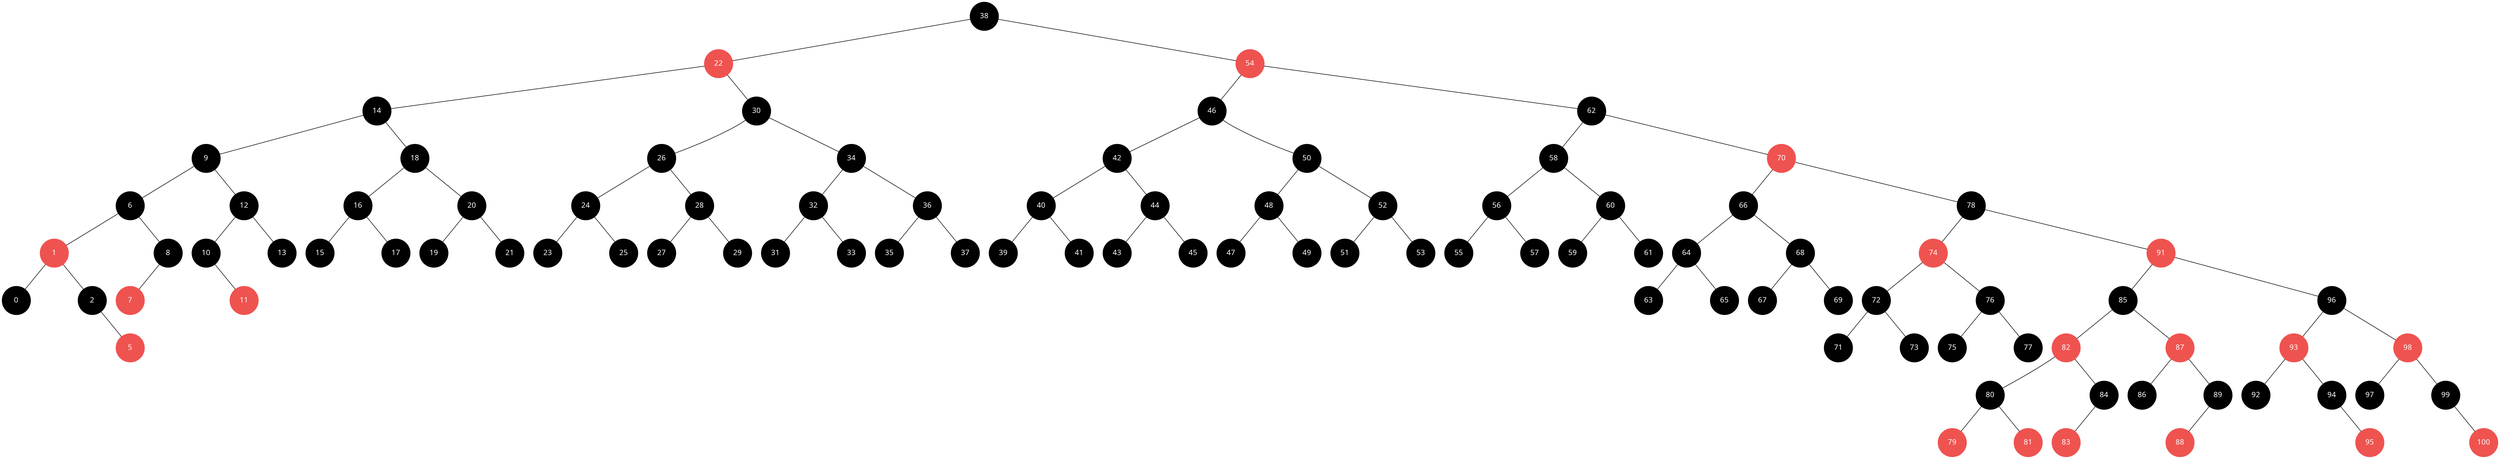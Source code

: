 digraph {
	graph [fontname=InputMono]
	node [shape=circle]
	node [style=filled]
	node [color=black]
	node [fixedsize=true]
	node [height=0.75]
	node [width=0.75]
	node [fontcolor=white]
	node [fontname=InputMono]
	edge [arrowhead=none]
	edge [style=filled]
	edge [weight=10]
	edge [color=black]
	node [color=black]
	38
	edge [weight=10]
	edge [color=black]
	node [color="#ef5350"]
	22
		38 -> 22
	edge [weight=100]
	edge [color=white]
	node [color=white]
	"[38"
		38 -> "[38"
	edge [weight=10]
	edge [color=black]
	node [color="#ef5350"]
	54
		38 -> 54
	edge [weight=10]
	edge [color=black]
	node [color=black]
	46
		54 -> 46
	edge [weight=100]
	edge [color=white]
	node [color=white]
	"[54"
		54 -> "[54"
	edge [weight=10]
	edge [color=black]
	node [color=black]
	62
		54 -> 62
	edge [weight=10]
	edge [color=black]
	node [color=black]
	58
		62 -> 58
	edge [weight=100]
	edge [color=white]
	node [color=white]
	"[62"
		62 -> "[62"
	edge [weight=10]
	edge [color=black]
	node [color="#ef5350"]
	70
		62 -> 70
	edge [weight=10]
	edge [color=black]
	node [color=black]
	66
		70 -> 66
	edge [weight=100]
	edge [color=white]
	node [color=white]
	"[70"
		70 -> "[70"
	edge [weight=10]
	edge [color=black]
	node [color=black]
	78
		70 -> 78
	edge [weight=10]
	edge [color=black]
	node [color="#ef5350"]
	74
		78 -> 74
	edge [weight=100]
	edge [color=white]
	node [color=white]
	"[78"
		78 -> "[78"
	edge [weight=10]
	edge [color=black]
	node [color="#ef5350"]
	91
		78 -> 91
	edge [weight=10]
	edge [color=black]
	node [color=black]
	85
		91 -> 85
	edge [weight=100]
	edge [color=white]
	node [color=white]
	"[91"
		91 -> "[91"
	edge [weight=10]
	edge [color=black]
	node [color=black]
	96
		91 -> 96
	edge [weight=10]
	edge [color=black]
	node [color="#ef5350"]
	93
		96 -> 93
	edge [weight=100]
	edge [color=white]
	node [color=white]
	"[96"
		96 -> "[96"
	edge [weight=10]
	edge [color=black]
	node [color="#ef5350"]
	98
		96 -> 98
	edge [weight=10]
	edge [color=black]
	node [color=black]
	97
		98 -> 97
	edge [weight=100]
	edge [color=white]
	node [color=white]
	"[98"
		98 -> "[98"
	edge [weight=10]
	edge [color=black]
	node [color=black]
	99
		98 -> 99
	edge [weight=100]
	edge [color=white]
	node [color=white]
	"|99"
		99 -> "|99"
	edge [weight=10]
	edge [color=black]
	node [color="#ef5350"]
	100
		99 -> 100
	edge [weight=10]
	edge [color=black]
	node [color=black]
	92
		93 -> 92
	edge [weight=100]
	edge [color=white]
	node [color=white]
	"[93"
		93 -> "[93"
	edge [weight=10]
	edge [color=black]
	node [color=black]
	94
		93 -> 94
	edge [weight=100]
	edge [color=white]
	node [color=white]
	"|94"
		94 -> "|94"
	edge [weight=10]
	edge [color=black]
	node [color="#ef5350"]
	95
		94 -> 95
	edge [weight=10]
	edge [color=black]
	node [color="#ef5350"]
	82
		85 -> 82
	edge [weight=100]
	edge [color=white]
	node [color=white]
	"[85"
		85 -> "[85"
	edge [weight=10]
	edge [color=black]
	node [color="#ef5350"]
	87
		85 -> 87
	edge [weight=10]
	edge [color=black]
	node [color=black]
	86
		87 -> 86
	edge [weight=100]
	edge [color=white]
	node [color=white]
	"[87"
		87 -> "[87"
	edge [weight=10]
	edge [color=black]
	node [color=black]
	89
		87 -> 89
	edge [weight=10]
	edge [color=black]
	node [color="#ef5350"]
	88
		89 -> 88
	edge [weight=100]
	edge [color=white]
	node [color=white]
	"]89"
		89 -> "]89"
	edge [weight=10]
	edge [color=black]
	node [color=black]
	80
		82 -> 80
	edge [weight=100]
	edge [color=white]
	node [color=white]
	"[82"
		82 -> "[82"
	edge [weight=10]
	edge [color=black]
	node [color=black]
	84
		82 -> 84
	edge [weight=10]
	edge [color=black]
	node [color="#ef5350"]
	83
		84 -> 83
	edge [weight=100]
	edge [color=white]
	node [color=white]
	"]84"
		84 -> "]84"
	edge [weight=10]
	edge [color=black]
	node [color="#ef5350"]
	79
		80 -> 79
	edge [weight=100]
	edge [color=white]
	node [color=white]
	"[80"
		80 -> "[80"
	edge [weight=10]
	edge [color=black]
	node [color="#ef5350"]
	81
		80 -> 81
	edge [weight=10]
	edge [color=black]
	node [color=black]
	72
		74 -> 72
	edge [weight=100]
	edge [color=white]
	node [color=white]
	"[74"
		74 -> "[74"
	edge [weight=10]
	edge [color=black]
	node [color=black]
	76
		74 -> 76
	edge [weight=10]
	edge [color=black]
	node [color=black]
	75
		76 -> 75
	edge [weight=100]
	edge [color=white]
	node [color=white]
	"[76"
		76 -> "[76"
	edge [weight=10]
	edge [color=black]
	node [color=black]
	77
		76 -> 77
	edge [weight=10]
	edge [color=black]
	node [color=black]
	71
		72 -> 71
	edge [weight=100]
	edge [color=white]
	node [color=white]
	"[72"
		72 -> "[72"
	edge [weight=10]
	edge [color=black]
	node [color=black]
	73
		72 -> 73
	edge [weight=10]
	edge [color=black]
	node [color=black]
	64
		66 -> 64
	edge [weight=100]
	edge [color=white]
	node [color=white]
	"[66"
		66 -> "[66"
	edge [weight=10]
	edge [color=black]
	node [color=black]
	68
		66 -> 68
	edge [weight=10]
	edge [color=black]
	node [color=black]
	67
		68 -> 67
	edge [weight=100]
	edge [color=white]
	node [color=white]
	"[68"
		68 -> "[68"
	edge [weight=10]
	edge [color=black]
	node [color=black]
	69
		68 -> 69
	edge [weight=10]
	edge [color=black]
	node [color=black]
	63
		64 -> 63
	edge [weight=100]
	edge [color=white]
	node [color=white]
	"[64"
		64 -> "[64"
	edge [weight=10]
	edge [color=black]
	node [color=black]
	65
		64 -> 65
	edge [weight=10]
	edge [color=black]
	node [color=black]
	56
		58 -> 56
	edge [weight=100]
	edge [color=white]
	node [color=white]
	"[58"
		58 -> "[58"
	edge [weight=10]
	edge [color=black]
	node [color=black]
	60
		58 -> 60
	edge [weight=10]
	edge [color=black]
	node [color=black]
	59
		60 -> 59
	edge [weight=100]
	edge [color=white]
	node [color=white]
	"[60"
		60 -> "[60"
	edge [weight=10]
	edge [color=black]
	node [color=black]
	61
		60 -> 61
	edge [weight=10]
	edge [color=black]
	node [color=black]
	55
		56 -> 55
	edge [weight=100]
	edge [color=white]
	node [color=white]
	"[56"
		56 -> "[56"
	edge [weight=10]
	edge [color=black]
	node [color=black]
	57
		56 -> 57
	edge [weight=10]
	edge [color=black]
	node [color=black]
	42
		46 -> 42
	edge [weight=100]
	edge [color=white]
	node [color=white]
	"[46"
		46 -> "[46"
	edge [weight=10]
	edge [color=black]
	node [color=black]
	50
		46 -> 50
	edge [weight=10]
	edge [color=black]
	node [color=black]
	48
		50 -> 48
	edge [weight=100]
	edge [color=white]
	node [color=white]
	"[50"
		50 -> "[50"
	edge [weight=10]
	edge [color=black]
	node [color=black]
	52
		50 -> 52
	edge [weight=10]
	edge [color=black]
	node [color=black]
	51
		52 -> 51
	edge [weight=100]
	edge [color=white]
	node [color=white]
	"[52"
		52 -> "[52"
	edge [weight=10]
	edge [color=black]
	node [color=black]
	53
		52 -> 53
	edge [weight=10]
	edge [color=black]
	node [color=black]
	47
		48 -> 47
	edge [weight=100]
	edge [color=white]
	node [color=white]
	"[48"
		48 -> "[48"
	edge [weight=10]
	edge [color=black]
	node [color=black]
	49
		48 -> 49
	edge [weight=10]
	edge [color=black]
	node [color=black]
	40
		42 -> 40
	edge [weight=100]
	edge [color=white]
	node [color=white]
	"[42"
		42 -> "[42"
	edge [weight=10]
	edge [color=black]
	node [color=black]
	44
		42 -> 44
	edge [weight=10]
	edge [color=black]
	node [color=black]
	43
		44 -> 43
	edge [weight=100]
	edge [color=white]
	node [color=white]
	"[44"
		44 -> "[44"
	edge [weight=10]
	edge [color=black]
	node [color=black]
	45
		44 -> 45
	edge [weight=10]
	edge [color=black]
	node [color=black]
	39
		40 -> 39
	edge [weight=100]
	edge [color=white]
	node [color=white]
	"[40"
		40 -> "[40"
	edge [weight=10]
	edge [color=black]
	node [color=black]
	41
		40 -> 41
	edge [weight=10]
	edge [color=black]
	node [color=black]
	14
		22 -> 14
	edge [weight=100]
	edge [color=white]
	node [color=white]
	"[22"
		22 -> "[22"
	edge [weight=10]
	edge [color=black]
	node [color=black]
	30
		22 -> 30
	edge [weight=10]
	edge [color=black]
	node [color=black]
	26
		30 -> 26
	edge [weight=100]
	edge [color=white]
	node [color=white]
	"[30"
		30 -> "[30"
	edge [weight=10]
	edge [color=black]
	node [color=black]
	34
		30 -> 34
	edge [weight=10]
	edge [color=black]
	node [color=black]
	32
		34 -> 32
	edge [weight=100]
	edge [color=white]
	node [color=white]
	"[34"
		34 -> "[34"
	edge [weight=10]
	edge [color=black]
	node [color=black]
	36
		34 -> 36
	edge [weight=10]
	edge [color=black]
	node [color=black]
	35
		36 -> 35
	edge [weight=100]
	edge [color=white]
	node [color=white]
	"[36"
		36 -> "[36"
	edge [weight=10]
	edge [color=black]
	node [color=black]
	37
		36 -> 37
	edge [weight=10]
	edge [color=black]
	node [color=black]
	31
		32 -> 31
	edge [weight=100]
	edge [color=white]
	node [color=white]
	"[32"
		32 -> "[32"
	edge [weight=10]
	edge [color=black]
	node [color=black]
	33
		32 -> 33
	edge [weight=10]
	edge [color=black]
	node [color=black]
	24
		26 -> 24
	edge [weight=100]
	edge [color=white]
	node [color=white]
	"[26"
		26 -> "[26"
	edge [weight=10]
	edge [color=black]
	node [color=black]
	28
		26 -> 28
	edge [weight=10]
	edge [color=black]
	node [color=black]
	27
		28 -> 27
	edge [weight=100]
	edge [color=white]
	node [color=white]
	"[28"
		28 -> "[28"
	edge [weight=10]
	edge [color=black]
	node [color=black]
	29
		28 -> 29
	edge [weight=10]
	edge [color=black]
	node [color=black]
	23
		24 -> 23
	edge [weight=100]
	edge [color=white]
	node [color=white]
	"[24"
		24 -> "[24"
	edge [weight=10]
	edge [color=black]
	node [color=black]
	25
		24 -> 25
	edge [weight=10]
	edge [color=black]
	node [color=black]
	9
		14 -> 9
	edge [weight=100]
	edge [color=white]
	node [color=white]
	"[14"
		14 -> "[14"
	edge [weight=10]
	edge [color=black]
	node [color=black]
	18
		14 -> 18
	edge [weight=10]
	edge [color=black]
	node [color=black]
	16
		18 -> 16
	edge [weight=100]
	edge [color=white]
	node [color=white]
	"[18"
		18 -> "[18"
	edge [weight=10]
	edge [color=black]
	node [color=black]
	20
		18 -> 20
	edge [weight=10]
	edge [color=black]
	node [color=black]
	19
		20 -> 19
	edge [weight=100]
	edge [color=white]
	node [color=white]
	"[20"
		20 -> "[20"
	edge [weight=10]
	edge [color=black]
	node [color=black]
	21
		20 -> 21
	edge [weight=10]
	edge [color=black]
	node [color=black]
	15
		16 -> 15
	edge [weight=100]
	edge [color=white]
	node [color=white]
	"[16"
		16 -> "[16"
	edge [weight=10]
	edge [color=black]
	node [color=black]
	17
		16 -> 17
	edge [weight=10]
	edge [color=black]
	node [color=black]
	6
		9 -> 6
	edge [weight=100]
	edge [color=white]
	node [color=white]
	"[9"
		9 -> "[9"
	edge [weight=10]
	edge [color=black]
	node [color=black]
	12
		9 -> 12
	edge [weight=10]
	edge [color=black]
	node [color=black]
	10
		12 -> 10
	edge [weight=100]
	edge [color=white]
	node [color=white]
	"[12"
		12 -> "[12"
	edge [weight=10]
	edge [color=black]
	node [color=black]
	13
		12 -> 13
	edge [weight=100]
	edge [color=white]
	node [color=white]
	"|10"
		10 -> "|10"
	edge [weight=10]
	edge [color=black]
	node [color="#ef5350"]
	11
		10 -> 11
	edge [weight=10]
	edge [color=black]
	node [color="#ef5350"]
	1
		6 -> 1
	edge [weight=100]
	edge [color=white]
	node [color=white]
	"[6"
		6 -> "[6"
	edge [weight=10]
	edge [color=black]
	node [color=black]
	8
		6 -> 8
	edge [weight=10]
	edge [color=black]
	node [color="#ef5350"]
	7
		8 -> 7
	edge [weight=100]
	edge [color=white]
	node [color=white]
	"]8"
		8 -> "]8"
	edge [weight=10]
	edge [color=black]
	node [color=black]
	0
		1 -> 0
	edge [weight=100]
	edge [color=white]
	node [color=white]
	"[1"
		1 -> "[1"
	edge [weight=10]
	edge [color=black]
	node [color=black]
	2
		1 -> 2
	edge [weight=100]
	edge [color=white]
	node [color=white]
	"|2"
		2 -> "|2"
	edge [weight=10]
	edge [color=black]
	node [color="#ef5350"]
	5
		2 -> 5
}